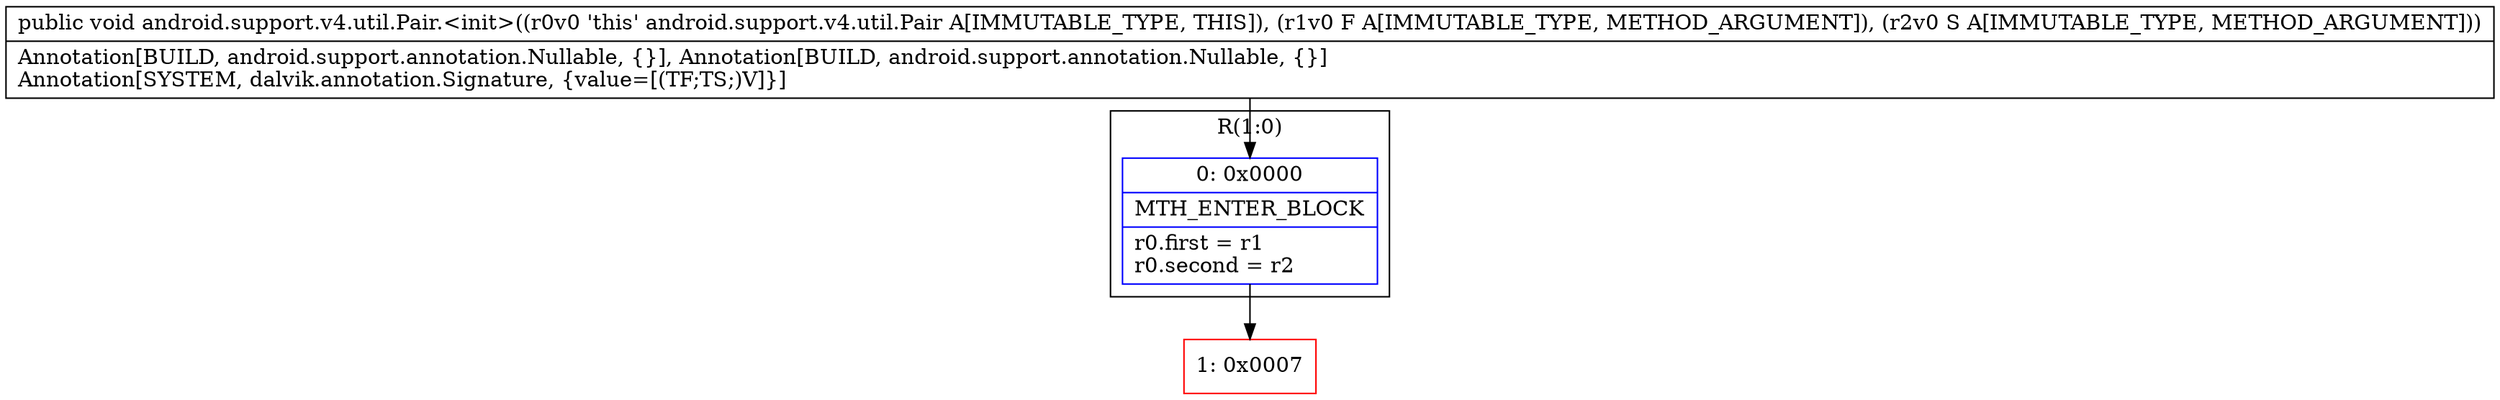 digraph "CFG forandroid.support.v4.util.Pair.\<init\>(Ljava\/lang\/Object;Ljava\/lang\/Object;)V" {
subgraph cluster_Region_20856975 {
label = "R(1:0)";
node [shape=record,color=blue];
Node_0 [shape=record,label="{0\:\ 0x0000|MTH_ENTER_BLOCK\l|r0.first = r1\lr0.second = r2\l}"];
}
Node_1 [shape=record,color=red,label="{1\:\ 0x0007}"];
MethodNode[shape=record,label="{public void android.support.v4.util.Pair.\<init\>((r0v0 'this' android.support.v4.util.Pair A[IMMUTABLE_TYPE, THIS]), (r1v0 F A[IMMUTABLE_TYPE, METHOD_ARGUMENT]), (r2v0 S A[IMMUTABLE_TYPE, METHOD_ARGUMENT]))  | Annotation[BUILD, android.support.annotation.Nullable, \{\}], Annotation[BUILD, android.support.annotation.Nullable, \{\}]\lAnnotation[SYSTEM, dalvik.annotation.Signature, \{value=[(TF;TS;)V]\}]\l}"];
MethodNode -> Node_0;
Node_0 -> Node_1;
}

